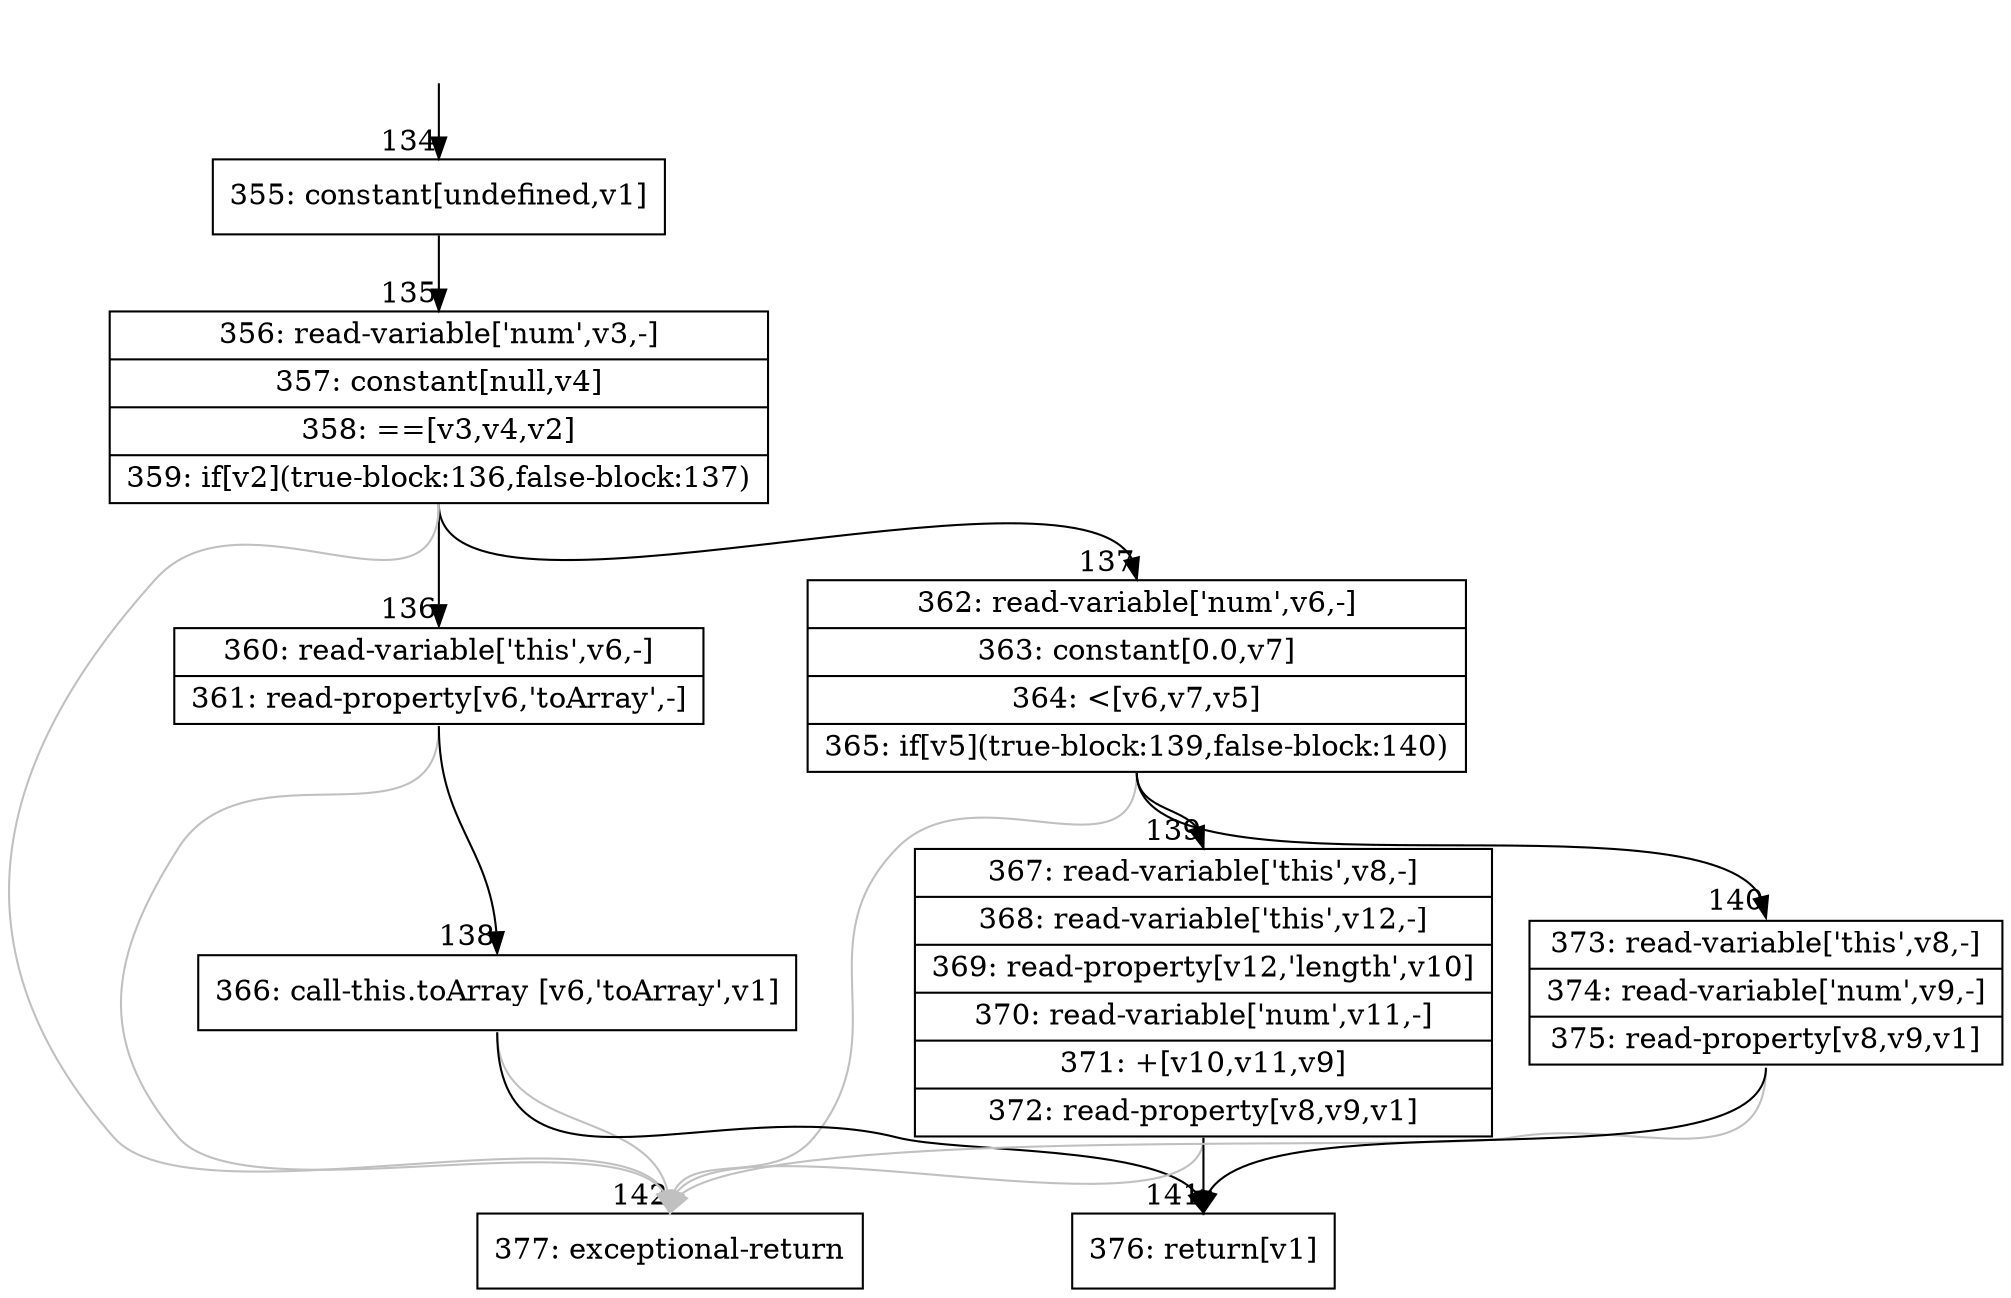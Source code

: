 digraph {
rankdir="TD"
BB_entry9[shape=none,label=""];
BB_entry9 -> BB134 [tailport=s, headport=n, headlabel="    134"]
BB134 [shape=record label="{355: constant[undefined,v1]}" ] 
BB134 -> BB135 [tailport=s, headport=n, headlabel="      135"]
BB135 [shape=record label="{356: read-variable['num',v3,-]|357: constant[null,v4]|358: ==[v3,v4,v2]|359: if[v2](true-block:136,false-block:137)}" ] 
BB135 -> BB136 [tailport=s, headport=n, headlabel="      136"]
BB135 -> BB137 [tailport=s, headport=n, headlabel="      137"]
BB135 -> BB142 [tailport=s, headport=n, color=gray, headlabel="      142"]
BB136 [shape=record label="{360: read-variable['this',v6,-]|361: read-property[v6,'toArray',-]}" ] 
BB136 -> BB138 [tailport=s, headport=n, headlabel="      138"]
BB136 -> BB142 [tailport=s, headport=n, color=gray]
BB137 [shape=record label="{362: read-variable['num',v6,-]|363: constant[0.0,v7]|364: \<[v6,v7,v5]|365: if[v5](true-block:139,false-block:140)}" ] 
BB137 -> BB139 [tailport=s, headport=n, headlabel="      139"]
BB137 -> BB140 [tailport=s, headport=n, headlabel="      140"]
BB137 -> BB142 [tailport=s, headport=n, color=gray]
BB138 [shape=record label="{366: call-this.toArray [v6,'toArray',v1]}" ] 
BB138 -> BB141 [tailport=s, headport=n, headlabel="      141"]
BB138 -> BB142 [tailport=s, headport=n, color=gray]
BB139 [shape=record label="{367: read-variable['this',v8,-]|368: read-variable['this',v12,-]|369: read-property[v12,'length',v10]|370: read-variable['num',v11,-]|371: +[v10,v11,v9]|372: read-property[v8,v9,v1]}" ] 
BB139 -> BB141 [tailport=s, headport=n]
BB139 -> BB142 [tailport=s, headport=n, color=gray]
BB140 [shape=record label="{373: read-variable['this',v8,-]|374: read-variable['num',v9,-]|375: read-property[v8,v9,v1]}" ] 
BB140 -> BB141 [tailport=s, headport=n]
BB140 -> BB142 [tailport=s, headport=n, color=gray]
BB141 [shape=record label="{376: return[v1]}" ] 
BB142 [shape=record label="{377: exceptional-return}" ] 
//#$~ 248
}
